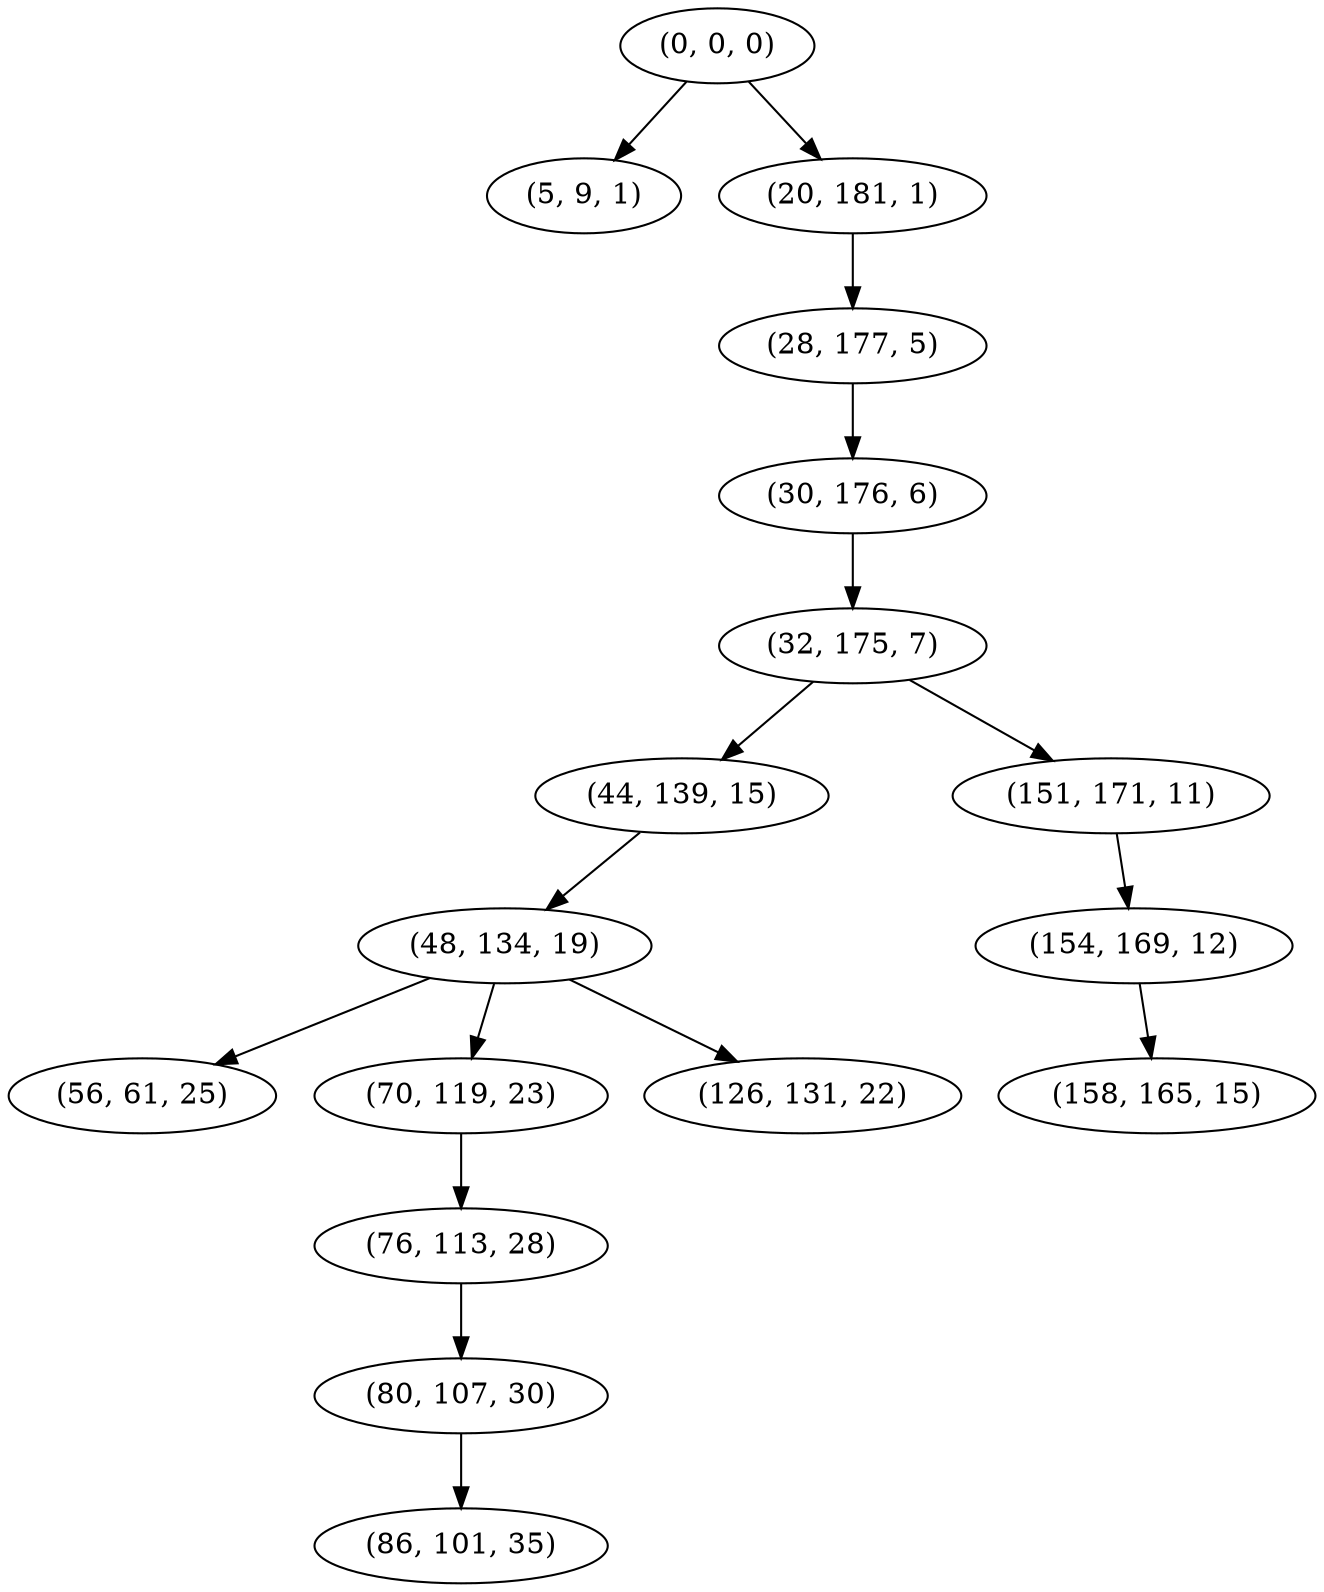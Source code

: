 digraph tree {
    "(0, 0, 0)";
    "(5, 9, 1)";
    "(20, 181, 1)";
    "(28, 177, 5)";
    "(30, 176, 6)";
    "(32, 175, 7)";
    "(44, 139, 15)";
    "(48, 134, 19)";
    "(56, 61, 25)";
    "(70, 119, 23)";
    "(76, 113, 28)";
    "(80, 107, 30)";
    "(86, 101, 35)";
    "(126, 131, 22)";
    "(151, 171, 11)";
    "(154, 169, 12)";
    "(158, 165, 15)";
    "(0, 0, 0)" -> "(5, 9, 1)";
    "(0, 0, 0)" -> "(20, 181, 1)";
    "(20, 181, 1)" -> "(28, 177, 5)";
    "(28, 177, 5)" -> "(30, 176, 6)";
    "(30, 176, 6)" -> "(32, 175, 7)";
    "(32, 175, 7)" -> "(44, 139, 15)";
    "(32, 175, 7)" -> "(151, 171, 11)";
    "(44, 139, 15)" -> "(48, 134, 19)";
    "(48, 134, 19)" -> "(56, 61, 25)";
    "(48, 134, 19)" -> "(70, 119, 23)";
    "(48, 134, 19)" -> "(126, 131, 22)";
    "(70, 119, 23)" -> "(76, 113, 28)";
    "(76, 113, 28)" -> "(80, 107, 30)";
    "(80, 107, 30)" -> "(86, 101, 35)";
    "(151, 171, 11)" -> "(154, 169, 12)";
    "(154, 169, 12)" -> "(158, 165, 15)";
}

